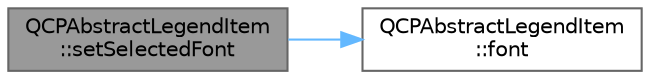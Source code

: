 digraph "QCPAbstractLegendItem::setSelectedFont"
{
 // LATEX_PDF_SIZE
  bgcolor="transparent";
  edge [fontname=Helvetica,fontsize=10,labelfontname=Helvetica,labelfontsize=10];
  node [fontname=Helvetica,fontsize=10,shape=box,height=0.2,width=0.4];
  rankdir="LR";
  Node1 [label="QCPAbstractLegendItem\l::setSelectedFont",height=0.2,width=0.4,color="gray40", fillcolor="grey60", style="filled", fontcolor="black",tooltip=" "];
  Node1 -> Node2 [color="steelblue1",style="solid"];
  Node2 [label="QCPAbstractLegendItem\l::font",height=0.2,width=0.4,color="grey40", fillcolor="white", style="filled",URL="$class_q_c_p_abstract_legend_item.html#a699b18e1d9e70372e51e75f462dbb643",tooltip=" "];
}
